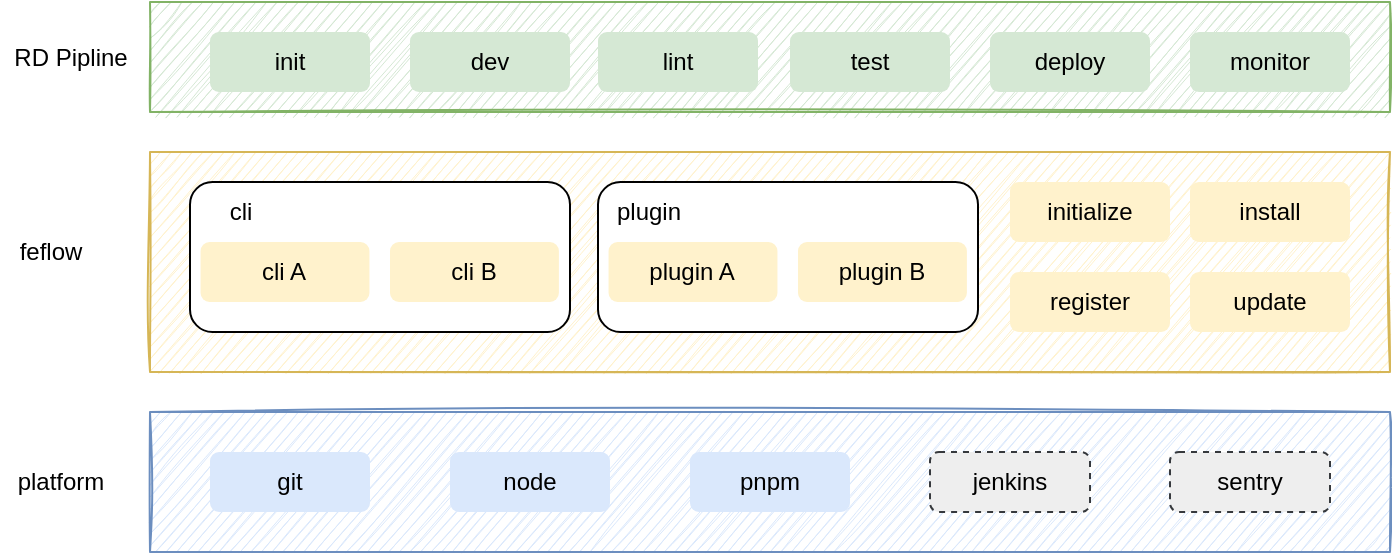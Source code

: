 <mxfile version="16.6.3" type="github">
  <diagram id="_qMk1PFGul8xdEtNDIoM" name="第 1 页">
    <mxGraphModel dx="946" dy="511" grid="1" gridSize="10" guides="1" tooltips="1" connect="1" arrows="1" fold="1" page="1" pageScale="1" pageWidth="827" pageHeight="1169" math="0" shadow="0">
      <root>
        <mxCell id="0" />
        <mxCell id="1" parent="0" />
        <mxCell id="9hscWAj8tTcfIYD4YJay-3" value="" style="rounded=0;whiteSpace=wrap;html=1;fillColor=#d5e8d4;strokeColor=#82b366;sketch=1;" parent="1" vertex="1">
          <mxGeometry x="110" y="35" width="620" height="55" as="geometry" />
        </mxCell>
        <mxCell id="9hscWAj8tTcfIYD4YJay-1" value="init" style="rounded=1;whiteSpace=wrap;html=1;fillColor=#d5e8d4;strokeColor=none;" parent="1" vertex="1">
          <mxGeometry x="140" y="50" width="80" height="30" as="geometry" />
        </mxCell>
        <mxCell id="9hscWAj8tTcfIYD4YJay-2" value="dev" style="rounded=1;whiteSpace=wrap;html=1;fillColor=#d5e8d4;strokeColor=none;" parent="1" vertex="1">
          <mxGeometry x="240" y="50" width="80" height="30" as="geometry" />
        </mxCell>
        <mxCell id="9hscWAj8tTcfIYD4YJay-4" value="test" style="rounded=1;whiteSpace=wrap;html=1;fillColor=#d5e8d4;strokeColor=none;" parent="1" vertex="1">
          <mxGeometry x="430" y="50" width="80" height="30" as="geometry" />
        </mxCell>
        <mxCell id="9hscWAj8tTcfIYD4YJay-5" value="deploy" style="rounded=1;whiteSpace=wrap;html=1;fillColor=#d5e8d4;strokeColor=none;" parent="1" vertex="1">
          <mxGeometry x="530" y="50" width="80" height="30" as="geometry" />
        </mxCell>
        <mxCell id="9hscWAj8tTcfIYD4YJay-6" value="monitor" style="rounded=1;whiteSpace=wrap;html=1;fillColor=#d5e8d4;strokeColor=none;" parent="1" vertex="1">
          <mxGeometry x="630" y="50" width="80" height="30" as="geometry" />
        </mxCell>
        <mxCell id="9hscWAj8tTcfIYD4YJay-9" value="lint" style="rounded=1;whiteSpace=wrap;html=1;fillColor=#d5e8d4;strokeColor=none;" parent="1" vertex="1">
          <mxGeometry x="334" y="50" width="80" height="30" as="geometry" />
        </mxCell>
        <mxCell id="9hscWAj8tTcfIYD4YJay-10" value="RD Pipline" style="text;html=1;resizable=0;autosize=1;align=center;verticalAlign=middle;points=[];fillColor=none;strokeColor=none;rounded=0;" parent="1" vertex="1">
          <mxGeometry x="35" y="52.5" width="70" height="20" as="geometry" />
        </mxCell>
        <mxCell id="9hscWAj8tTcfIYD4YJay-11" value="" style="rounded=0;whiteSpace=wrap;html=1;fillColor=#fff2cc;strokeColor=#d6b656;sketch=1;" parent="1" vertex="1">
          <mxGeometry x="110" y="110" width="620" height="110" as="geometry" />
        </mxCell>
        <mxCell id="9hscWAj8tTcfIYD4YJay-18" value="feflow" style="text;html=1;resizable=0;autosize=1;align=center;verticalAlign=middle;points=[];fillColor=none;strokeColor=none;rounded=0;" parent="1" vertex="1">
          <mxGeometry x="35" y="150" width="50" height="20" as="geometry" />
        </mxCell>
        <mxCell id="9hscWAj8tTcfIYD4YJay-31" value="initialize" style="rounded=1;whiteSpace=wrap;html=1;fillColor=#fff2cc;strokeColor=none;" parent="1" vertex="1">
          <mxGeometry x="540" y="125" width="80" height="30" as="geometry" />
        </mxCell>
        <mxCell id="9hscWAj8tTcfIYD4YJay-32" value="install" style="rounded=1;whiteSpace=wrap;html=1;fillColor=#fff2cc;strokeColor=none;" parent="1" vertex="1">
          <mxGeometry x="630" y="125" width="80" height="30" as="geometry" />
        </mxCell>
        <mxCell id="9hscWAj8tTcfIYD4YJay-33" value="register" style="rounded=1;whiteSpace=wrap;html=1;fillColor=#fff2cc;strokeColor=none;" parent="1" vertex="1">
          <mxGeometry x="540" y="170" width="80" height="30" as="geometry" />
        </mxCell>
        <mxCell id="9hscWAj8tTcfIYD4YJay-34" value="update" style="rounded=1;whiteSpace=wrap;html=1;fillColor=#fff2cc;strokeColor=none;" parent="1" vertex="1">
          <mxGeometry x="630" y="170" width="80" height="30" as="geometry" />
        </mxCell>
        <mxCell id="9hscWAj8tTcfIYD4YJay-12" value="" style="rounded=1;whiteSpace=wrap;html=1;container=0;" parent="1" vertex="1">
          <mxGeometry x="130" y="125" width="190" height="75" as="geometry" />
        </mxCell>
        <mxCell id="9hscWAj8tTcfIYD4YJay-19" value="cli" style="text;html=1;resizable=0;autosize=1;align=center;verticalAlign=middle;points=[];fillColor=none;strokeColor=none;rounded=0;container=0;" parent="1" vertex="1">
          <mxGeometry x="140" y="130" width="30" height="20" as="geometry" />
        </mxCell>
        <mxCell id="9hscWAj8tTcfIYD4YJay-22" value="cli A" style="rounded=1;whiteSpace=wrap;html=1;fillColor=#fff2cc;strokeColor=none;container=0;" parent="1" vertex="1">
          <mxGeometry x="135.278" y="155" width="84.444" height="30" as="geometry" />
        </mxCell>
        <mxCell id="9hscWAj8tTcfIYD4YJay-23" value="cli B" style="rounded=1;whiteSpace=wrap;html=1;fillColor=#fff2cc;strokeColor=none;container=0;" parent="1" vertex="1">
          <mxGeometry x="230" y="155" width="84.444" height="30" as="geometry" />
        </mxCell>
        <mxCell id="9hscWAj8tTcfIYD4YJay-27" value="" style="rounded=1;whiteSpace=wrap;html=1;container=0;" parent="1" vertex="1">
          <mxGeometry x="334" y="125" width="190" height="75" as="geometry" />
        </mxCell>
        <mxCell id="9hscWAj8tTcfIYD4YJay-28" value="plugin" style="text;html=1;resizable=0;autosize=1;align=center;verticalAlign=middle;points=[];fillColor=none;strokeColor=none;rounded=0;container=0;" parent="1" vertex="1">
          <mxGeometry x="334" y="130" width="50" height="20" as="geometry" />
        </mxCell>
        <mxCell id="9hscWAj8tTcfIYD4YJay-29" value="plugin A" style="rounded=1;whiteSpace=wrap;html=1;fillColor=#fff2cc;strokeColor=none;container=0;" parent="1" vertex="1">
          <mxGeometry x="339.278" y="155" width="84.444" height="30" as="geometry" />
        </mxCell>
        <mxCell id="9hscWAj8tTcfIYD4YJay-30" value="plugin B" style="rounded=1;whiteSpace=wrap;html=1;fillColor=#fff2cc;strokeColor=none;container=0;" parent="1" vertex="1">
          <mxGeometry x="434" y="155" width="84.444" height="30" as="geometry" />
        </mxCell>
        <mxCell id="9hscWAj8tTcfIYD4YJay-35" value="" style="rounded=0;whiteSpace=wrap;html=1;fillColor=#dae8fc;strokeColor=#6c8ebf;sketch=1;" parent="1" vertex="1">
          <mxGeometry x="110" y="240" width="620" height="70" as="geometry" />
        </mxCell>
        <mxCell id="9hscWAj8tTcfIYD4YJay-36" value="git" style="rounded=1;whiteSpace=wrap;html=1;fillColor=#dae8fc;strokeColor=none;" parent="1" vertex="1">
          <mxGeometry x="140" y="260" width="80" height="30" as="geometry" />
        </mxCell>
        <mxCell id="9hscWAj8tTcfIYD4YJay-37" value="jenkins" style="rounded=1;whiteSpace=wrap;html=1;fillColor=#eeeeee;strokeColor=#36393d;dashed=1;" parent="1" vertex="1">
          <mxGeometry x="500" y="260" width="80" height="30" as="geometry" />
        </mxCell>
        <mxCell id="9hscWAj8tTcfIYD4YJay-38" value="pnpm" style="rounded=1;whiteSpace=wrap;html=1;fillColor=#dae8fc;strokeColor=none;" parent="1" vertex="1">
          <mxGeometry x="380" y="260" width="80" height="30" as="geometry" />
        </mxCell>
        <mxCell id="9hscWAj8tTcfIYD4YJay-42" value="platform" style="text;html=1;resizable=0;autosize=1;align=center;verticalAlign=middle;points=[];fillColor=none;strokeColor=none;rounded=0;" parent="1" vertex="1">
          <mxGeometry x="35" y="265" width="60" height="20" as="geometry" />
        </mxCell>
        <mxCell id="9hscWAj8tTcfIYD4YJay-43" value="sentry" style="rounded=1;whiteSpace=wrap;html=1;fillColor=#eeeeee;strokeColor=#36393d;dashed=1;" parent="1" vertex="1">
          <mxGeometry x="620" y="260" width="80" height="30" as="geometry" />
        </mxCell>
        <mxCell id="9hscWAj8tTcfIYD4YJay-44" value="node" style="rounded=1;whiteSpace=wrap;html=1;fillColor=#dae8fc;strokeColor=none;" parent="1" vertex="1">
          <mxGeometry x="260" y="260" width="80" height="30" as="geometry" />
        </mxCell>
      </root>
    </mxGraphModel>
  </diagram>
</mxfile>
